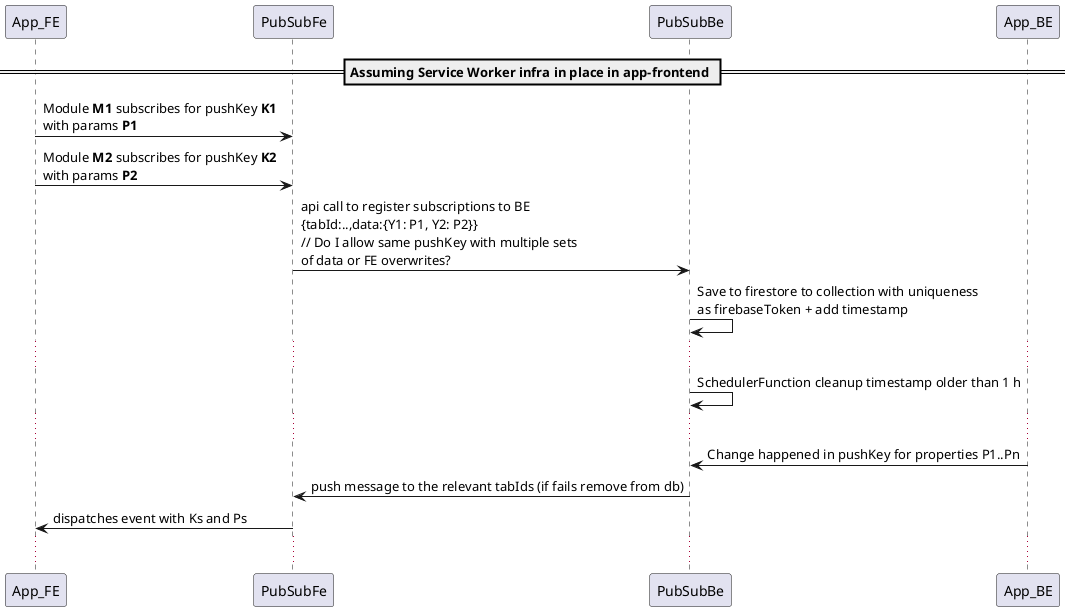 @startuml
participant App_FE
participant PubSubFe
participant PubSubBe
participant App_BE

== Assuming Service Worker infra in place in app-frontend ==

App_FE -> PubSubFe: Module <b>M1</b> subscribes for pushKey <b>K1</b>\nwith params <b>P1</b>
App_FE -> PubSubFe: Module <b>M2</b> subscribes for pushKey <b>K2</b>\nwith params <b>P2</b>
PubSubFe -> PubSubBe: api call to register subscriptions to BE \n{tabId:..,data:{Y1: P1, Y2: P2}}\n// Do I allow same pushKey with multiple sets\nof data or FE overwrites?
PubSubBe -> PubSubBe: Save to firestore to collection with uniqueness\nas firebaseToken + add timestamp
...
PubSubBe -> PubSubBe: SchedulerFunction cleanup timestamp older than 1 h
...
App_BE -> PubSubBe: Change happened in pushKey for properties P1..Pn
PubSubBe -> PubSubFe: push message to the relevant tabIds (if fails remove from db)
PubSubFe -> App_FE: dispatches event with Ks and Ps
...

@enduml